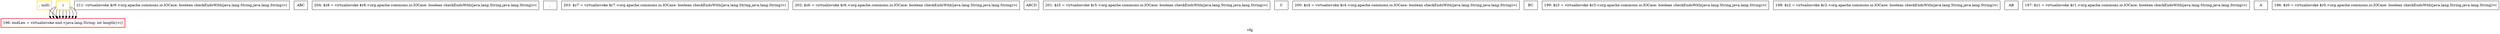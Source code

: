 digraph "vfg" {
    label="vfg";
node [shape=box];
"196: endLen = virtualinvoke end.<java.lang.String: int length()>()" [style=bold] [color=red]
"211: virtualinvoke $r9.<org.apache.commons.io.IOCase: boolean checkEndsWith(java.lang.String,java.lang.String)>("ABC", null)" [style=bold] [color=gold]
"204: $z8 = virtualinvoke $r8.<org.apache.commons.io.IOCase: boolean checkEndsWith(java.lang.String,java.lang.String)>("", "")" [style=bold] [color=gold]
"203: $z7 = virtualinvoke $r7.<org.apache.commons.io.IOCase: boolean checkEndsWith(java.lang.String,java.lang.String)>("", "ABC")" [style=bold] [color=gold]
"202: $z6 = virtualinvoke $r6.<org.apache.commons.io.IOCase: boolean checkEndsWith(java.lang.String,java.lang.String)>("ABC", "ABCD")" [style=bold] [color=gold]
"201: $z5 = virtualinvoke $r5.<org.apache.commons.io.IOCase: boolean checkEndsWith(java.lang.String,java.lang.String)>("ABC", "C")" [style=bold] [color=gold]
"200: $z4 = virtualinvoke $r4.<org.apache.commons.io.IOCase: boolean checkEndsWith(java.lang.String,java.lang.String)>("ABC", "BC")" [style=bold] [color=gold]
"199: $z3 = virtualinvoke $r3.<org.apache.commons.io.IOCase: boolean checkEndsWith(java.lang.String,java.lang.String)>("ABC", "ABC")" [style=bold] [color=gold]
"198: $z2 = virtualinvoke $r2.<org.apache.commons.io.IOCase: boolean checkEndsWith(java.lang.String,java.lang.String)>("ABC", "AB")" [style=bold] [color=gold]
"197: $z1 = virtualinvoke $r1.<org.apache.commons.io.IOCase: boolean checkEndsWith(java.lang.String,java.lang.String)>("ABC", "A")" [style=bold] [color=gold]
"196: $z0 = virtualinvoke $r0.<org.apache.commons.io.IOCase: boolean checkEndsWith(java.lang.String,java.lang.String)>("ABC", "")" [style=bold] [color=gold]
"211: virtualinvoke $r9.<org.apache.commons.io.IOCase: boolean checkEndsWith(java.lang.String,java.lang.String)>("ABC", null)"->"196: endLen = virtualinvoke end.<java.lang.String: int length()>()";

"204: $z8 = virtualinvoke $r8.<org.apache.commons.io.IOCase: boolean checkEndsWith(java.lang.String,java.lang.String)>("", "")"->"196: endLen = virtualinvoke end.<java.lang.String: int length()>()";

"203: $z7 = virtualinvoke $r7.<org.apache.commons.io.IOCase: boolean checkEndsWith(java.lang.String,java.lang.String)>("", "ABC")"->"196: endLen = virtualinvoke end.<java.lang.String: int length()>()";

"202: $z6 = virtualinvoke $r6.<org.apache.commons.io.IOCase: boolean checkEndsWith(java.lang.String,java.lang.String)>("ABC", "ABCD")"->"196: endLen = virtualinvoke end.<java.lang.String: int length()>()";

"201: $z5 = virtualinvoke $r5.<org.apache.commons.io.IOCase: boolean checkEndsWith(java.lang.String,java.lang.String)>("ABC", "C")"->"196: endLen = virtualinvoke end.<java.lang.String: int length()>()";

"200: $z4 = virtualinvoke $r4.<org.apache.commons.io.IOCase: boolean checkEndsWith(java.lang.String,java.lang.String)>("ABC", "BC")"->"196: endLen = virtualinvoke end.<java.lang.String: int length()>()";

"199: $z3 = virtualinvoke $r3.<org.apache.commons.io.IOCase: boolean checkEndsWith(java.lang.String,java.lang.String)>("ABC", "ABC")"->"196: endLen = virtualinvoke end.<java.lang.String: int length()>()";

"198: $z2 = virtualinvoke $r2.<org.apache.commons.io.IOCase: boolean checkEndsWith(java.lang.String,java.lang.String)>("ABC", "AB")"->"196: endLen = virtualinvoke end.<java.lang.String: int length()>()";

"197: $z1 = virtualinvoke $r1.<org.apache.commons.io.IOCase: boolean checkEndsWith(java.lang.String,java.lang.String)>("ABC", "A")"->"196: endLen = virtualinvoke end.<java.lang.String: int length()>()";

"196: $z0 = virtualinvoke $r0.<org.apache.commons.io.IOCase: boolean checkEndsWith(java.lang.String,java.lang.String)>("ABC", "")"->"196: endLen = virtualinvoke end.<java.lang.String: int length()>()";

}